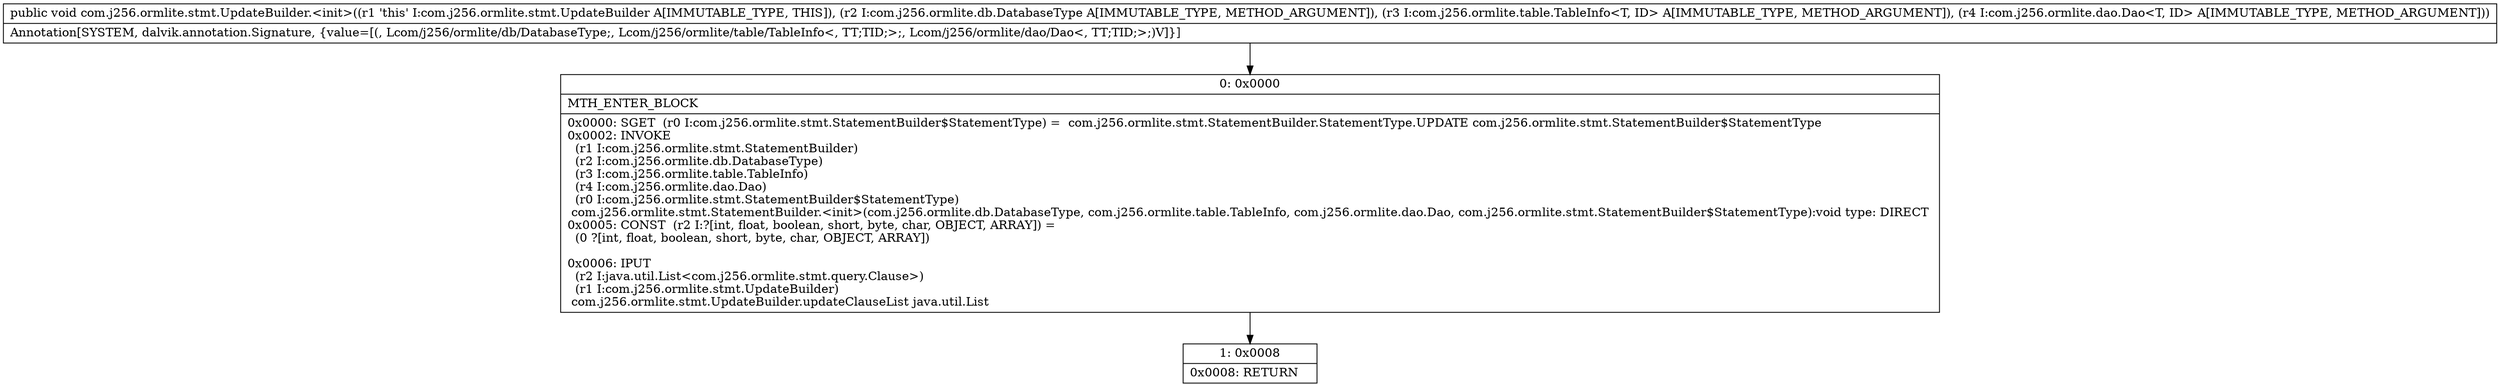 digraph "CFG forcom.j256.ormlite.stmt.UpdateBuilder.\<init\>(Lcom\/j256\/ormlite\/db\/DatabaseType;Lcom\/j256\/ormlite\/table\/TableInfo;Lcom\/j256\/ormlite\/dao\/Dao;)V" {
Node_0 [shape=record,label="{0\:\ 0x0000|MTH_ENTER_BLOCK\l|0x0000: SGET  (r0 I:com.j256.ormlite.stmt.StatementBuilder$StatementType) =  com.j256.ormlite.stmt.StatementBuilder.StatementType.UPDATE com.j256.ormlite.stmt.StatementBuilder$StatementType \l0x0002: INVOKE  \l  (r1 I:com.j256.ormlite.stmt.StatementBuilder)\l  (r2 I:com.j256.ormlite.db.DatabaseType)\l  (r3 I:com.j256.ormlite.table.TableInfo)\l  (r4 I:com.j256.ormlite.dao.Dao)\l  (r0 I:com.j256.ormlite.stmt.StatementBuilder$StatementType)\l com.j256.ormlite.stmt.StatementBuilder.\<init\>(com.j256.ormlite.db.DatabaseType, com.j256.ormlite.table.TableInfo, com.j256.ormlite.dao.Dao, com.j256.ormlite.stmt.StatementBuilder$StatementType):void type: DIRECT \l0x0005: CONST  (r2 I:?[int, float, boolean, short, byte, char, OBJECT, ARRAY]) = \l  (0 ?[int, float, boolean, short, byte, char, OBJECT, ARRAY])\l \l0x0006: IPUT  \l  (r2 I:java.util.List\<com.j256.ormlite.stmt.query.Clause\>)\l  (r1 I:com.j256.ormlite.stmt.UpdateBuilder)\l com.j256.ormlite.stmt.UpdateBuilder.updateClauseList java.util.List \l}"];
Node_1 [shape=record,label="{1\:\ 0x0008|0x0008: RETURN   \l}"];
MethodNode[shape=record,label="{public void com.j256.ormlite.stmt.UpdateBuilder.\<init\>((r1 'this' I:com.j256.ormlite.stmt.UpdateBuilder A[IMMUTABLE_TYPE, THIS]), (r2 I:com.j256.ormlite.db.DatabaseType A[IMMUTABLE_TYPE, METHOD_ARGUMENT]), (r3 I:com.j256.ormlite.table.TableInfo\<T, ID\> A[IMMUTABLE_TYPE, METHOD_ARGUMENT]), (r4 I:com.j256.ormlite.dao.Dao\<T, ID\> A[IMMUTABLE_TYPE, METHOD_ARGUMENT]))  | Annotation[SYSTEM, dalvik.annotation.Signature, \{value=[(, Lcom\/j256\/ormlite\/db\/DatabaseType;, Lcom\/j256\/ormlite\/table\/TableInfo\<, TT;TID;\>;, Lcom\/j256\/ormlite\/dao\/Dao\<, TT;TID;\>;)V]\}]\l}"];
MethodNode -> Node_0;
Node_0 -> Node_1;
}

